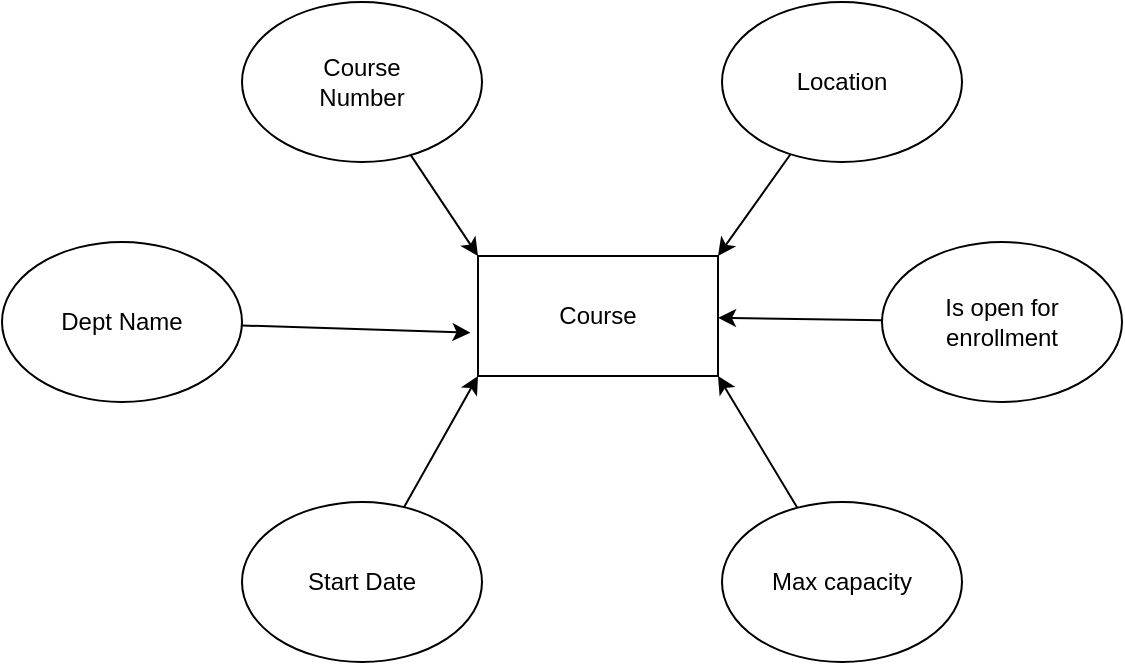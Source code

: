 <mxfile>
    <diagram id="0Gn-gqEedpVJ382jg0b3" name="Page-1">
        <mxGraphModel dx="757" dy="345" grid="1" gridSize="10" guides="1" tooltips="1" connect="1" arrows="1" fold="1" page="1" pageScale="1" pageWidth="850" pageHeight="1100" math="0" shadow="0">
            <root>
                <mxCell id="0"/>
                <mxCell id="1" parent="0"/>
                <mxCell id="2" value="Course" style="rounded=0;whiteSpace=wrap;html=1;" parent="1" vertex="1">
                    <mxGeometry x="318" y="137" width="120" height="60" as="geometry"/>
                </mxCell>
                <mxCell id="12" value="" style="edgeStyle=none;html=1;" edge="1" parent="1" source="4" target="2">
                    <mxGeometry relative="1" as="geometry"/>
                </mxCell>
                <mxCell id="4" value="Is open for&lt;br&gt;enrollment" style="ellipse;whiteSpace=wrap;html=1;" parent="1" vertex="1">
                    <mxGeometry x="520" y="130" width="120" height="80" as="geometry"/>
                </mxCell>
                <mxCell id="18" value="" style="edgeStyle=none;html=1;entryX=0;entryY=0;entryDx=0;entryDy=0;" edge="1" parent="1" source="5" target="2">
                    <mxGeometry relative="1" as="geometry">
                        <mxPoint x="260" y="180" as="targetPoint"/>
                    </mxGeometry>
                </mxCell>
                <mxCell id="5" value="Course&lt;br&gt;Number" style="ellipse;whiteSpace=wrap;html=1;" vertex="1" parent="1">
                    <mxGeometry x="200" y="10" width="120" height="80" as="geometry"/>
                </mxCell>
                <mxCell id="13" value="" style="edgeStyle=none;html=1;entryX=1;entryY=1;entryDx=0;entryDy=0;" edge="1" parent="1" source="6" target="2">
                    <mxGeometry relative="1" as="geometry"/>
                </mxCell>
                <mxCell id="6" value="Max capacity" style="ellipse;whiteSpace=wrap;html=1;" vertex="1" parent="1">
                    <mxGeometry x="440" y="260" width="120" height="80" as="geometry"/>
                </mxCell>
                <mxCell id="16" style="edgeStyle=none;html=1;entryX=-0.031;entryY=0.639;entryDx=0;entryDy=0;entryPerimeter=0;" edge="1" parent="1" source="7" target="2">
                    <mxGeometry relative="1" as="geometry"/>
                </mxCell>
                <mxCell id="7" value="Dept Name" style="ellipse;whiteSpace=wrap;html=1;" vertex="1" parent="1">
                    <mxGeometry x="80" y="130" width="120" height="80" as="geometry"/>
                </mxCell>
                <mxCell id="15" value="" style="edgeStyle=none;html=1;entryX=0;entryY=1;entryDx=0;entryDy=0;" edge="1" parent="1" source="8" target="2">
                    <mxGeometry relative="1" as="geometry">
                        <mxPoint x="260" y="180" as="targetPoint"/>
                    </mxGeometry>
                </mxCell>
                <mxCell id="8" value="Start Date" style="ellipse;whiteSpace=wrap;html=1;" vertex="1" parent="1">
                    <mxGeometry x="200" y="260" width="120" height="80" as="geometry"/>
                </mxCell>
                <mxCell id="11" value="" style="edgeStyle=none;html=1;entryX=1;entryY=0;entryDx=0;entryDy=0;" edge="1" parent="1" source="9" target="2">
                    <mxGeometry relative="1" as="geometry">
                        <mxPoint x="500" y="180" as="targetPoint"/>
                    </mxGeometry>
                </mxCell>
                <mxCell id="9" value="Location" style="ellipse;whiteSpace=wrap;html=1;" vertex="1" parent="1">
                    <mxGeometry x="440" y="10" width="120" height="80" as="geometry"/>
                </mxCell>
            </root>
        </mxGraphModel>
    </diagram>
</mxfile>